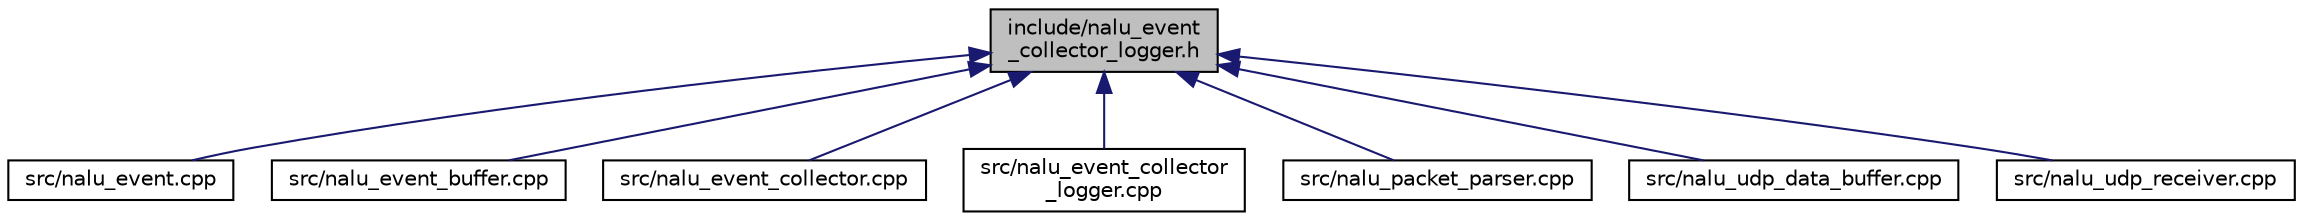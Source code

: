 digraph "include/nalu_event_collector_logger.h"
{
 // LATEX_PDF_SIZE
  edge [fontname="Helvetica",fontsize="10",labelfontname="Helvetica",labelfontsize="10"];
  node [fontname="Helvetica",fontsize="10",shape=record];
  Node1 [label="include/nalu_event\l_collector_logger.h",height=0.2,width=0.4,color="black", fillcolor="grey75", style="filled", fontcolor="black",tooltip=" "];
  Node1 -> Node2 [dir="back",color="midnightblue",fontsize="10",style="solid",fontname="Helvetica"];
  Node2 [label="src/nalu_event.cpp",height=0.2,width=0.4,color="black", fillcolor="white", style="filled",URL="$nalu__event_8cpp.html",tooltip=" "];
  Node1 -> Node3 [dir="back",color="midnightblue",fontsize="10",style="solid",fontname="Helvetica"];
  Node3 [label="src/nalu_event_buffer.cpp",height=0.2,width=0.4,color="black", fillcolor="white", style="filled",URL="$nalu__event__buffer_8cpp.html",tooltip=" "];
  Node1 -> Node4 [dir="back",color="midnightblue",fontsize="10",style="solid",fontname="Helvetica"];
  Node4 [label="src/nalu_event_collector.cpp",height=0.2,width=0.4,color="black", fillcolor="white", style="filled",URL="$nalu__event__collector_8cpp.html",tooltip=" "];
  Node1 -> Node5 [dir="back",color="midnightblue",fontsize="10",style="solid",fontname="Helvetica"];
  Node5 [label="src/nalu_event_collector\l_logger.cpp",height=0.2,width=0.4,color="black", fillcolor="white", style="filled",URL="$nalu__event__collector__logger_8cpp.html",tooltip=" "];
  Node1 -> Node6 [dir="back",color="midnightblue",fontsize="10",style="solid",fontname="Helvetica"];
  Node6 [label="src/nalu_packet_parser.cpp",height=0.2,width=0.4,color="black", fillcolor="white", style="filled",URL="$nalu__packet__parser_8cpp.html",tooltip=" "];
  Node1 -> Node7 [dir="back",color="midnightblue",fontsize="10",style="solid",fontname="Helvetica"];
  Node7 [label="src/nalu_udp_data_buffer.cpp",height=0.2,width=0.4,color="black", fillcolor="white", style="filled",URL="$nalu__udp__data__buffer_8cpp.html",tooltip=" "];
  Node1 -> Node8 [dir="back",color="midnightblue",fontsize="10",style="solid",fontname="Helvetica"];
  Node8 [label="src/nalu_udp_receiver.cpp",height=0.2,width=0.4,color="black", fillcolor="white", style="filled",URL="$nalu__udp__receiver_8cpp.html",tooltip=" "];
}
